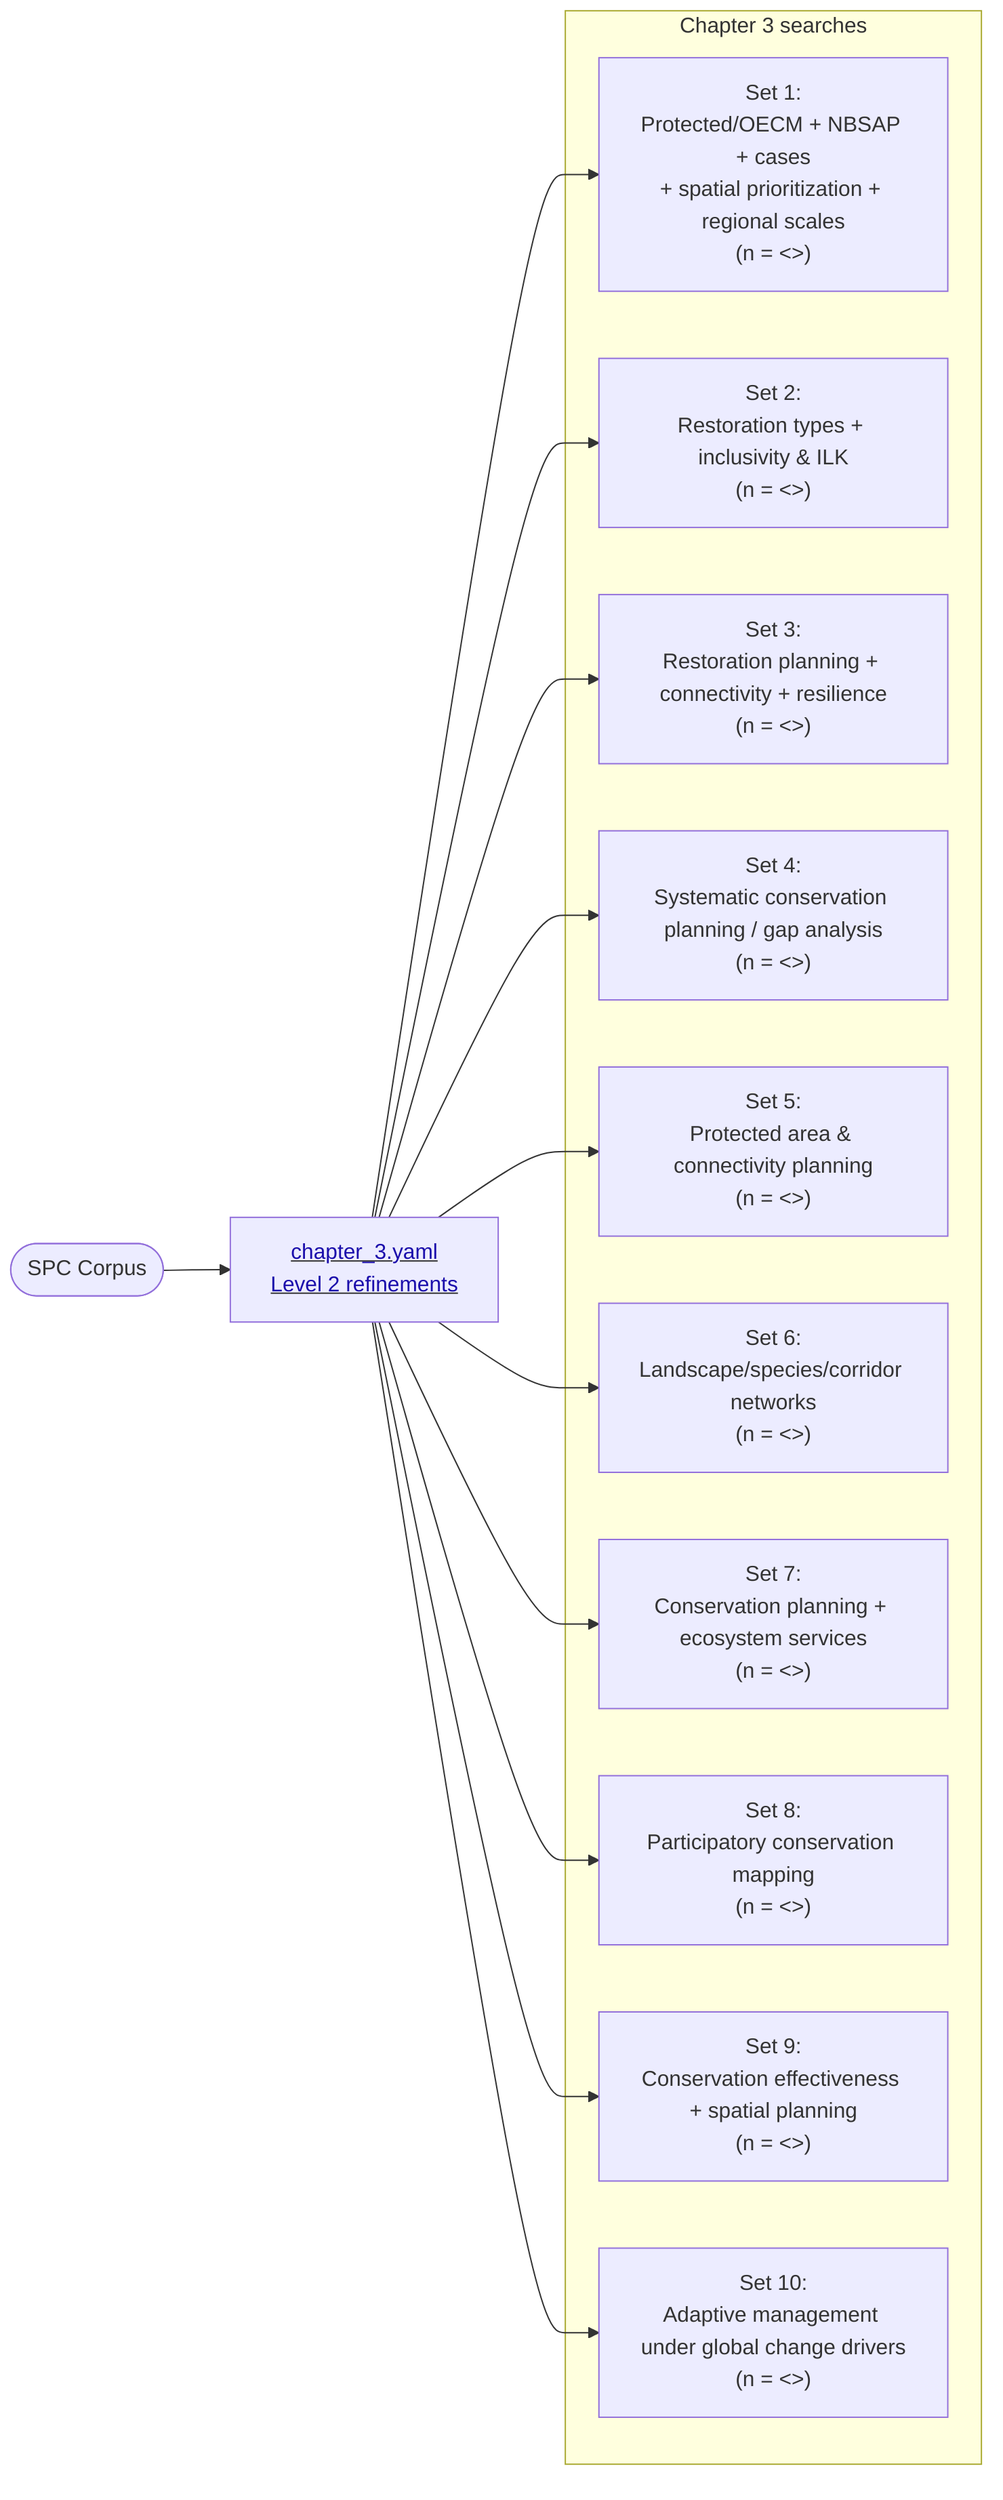 %%{init: {'flowchart': {'htmlLabels': true}}}%%
flowchart LR
    Start([SPC Corpus]) --> Ch3["<u><span style='color:#1a0dab;'>chapter_3.yaml<br/>Level 2 refinements</span></u>"]
    click Ch3 "./input/search_terms/chapter_3.yaml" "Open chapter_3.yaml"

    subgraph Chapter3Sets["Chapter 3 searches"]
        direction TB
        C3_1["Set 1:<br/>Protected/OECM + NBSAP + cases<br/>+ spatial prioritization + regional scales<br/>(n = <<C3_1>>)"]
        C3_2["Set 2:<br/>Restoration types + inclusivity & ILK<br/>(n = <<C3_2>>)"]
        C3_3["Set 3:<br/>Restoration planning + connectivity + resilience<br/>(n = <<C3_3>>)"]
        C3_4["Set 4:<br/>Systematic conservation planning / gap analysis<br/>(n = <<C3_4>>)"]
        C3_5["Set 5:<br/>Protected area & connectivity planning<br/>(n = <<C3_5>>)"]
        C3_6["Set 6:<br/>Landscape/species/corridor networks<br/>(n = <<C3_6>>)"]
        C3_7["Set 7:<br/>Conservation planning + ecosystem services<br/>(n = <<C3_7>>)"]
        C3_8["Set 8:<br/>Participatory conservation mapping<br/>(n = <<C3_8>>)"]
        C3_9["Set 9:<br/>Conservation effectiveness + spatial planning<br/>(n = <<C3_9>>)"]
        C3_10["Set 10:<br/>Adaptive management under global change drivers<br/>(n = <<C3_10>>)"]
    end
    Ch3 --> C3_1
    Ch3 --> C3_2
    Ch3 --> C3_3
    Ch3 --> C3_4
    Ch3 --> C3_5
    Ch3 --> C3_6
    Ch3 --> C3_7
    Ch3 --> C3_8
    Ch3 --> C3_9
    Ch3 --> C3_10